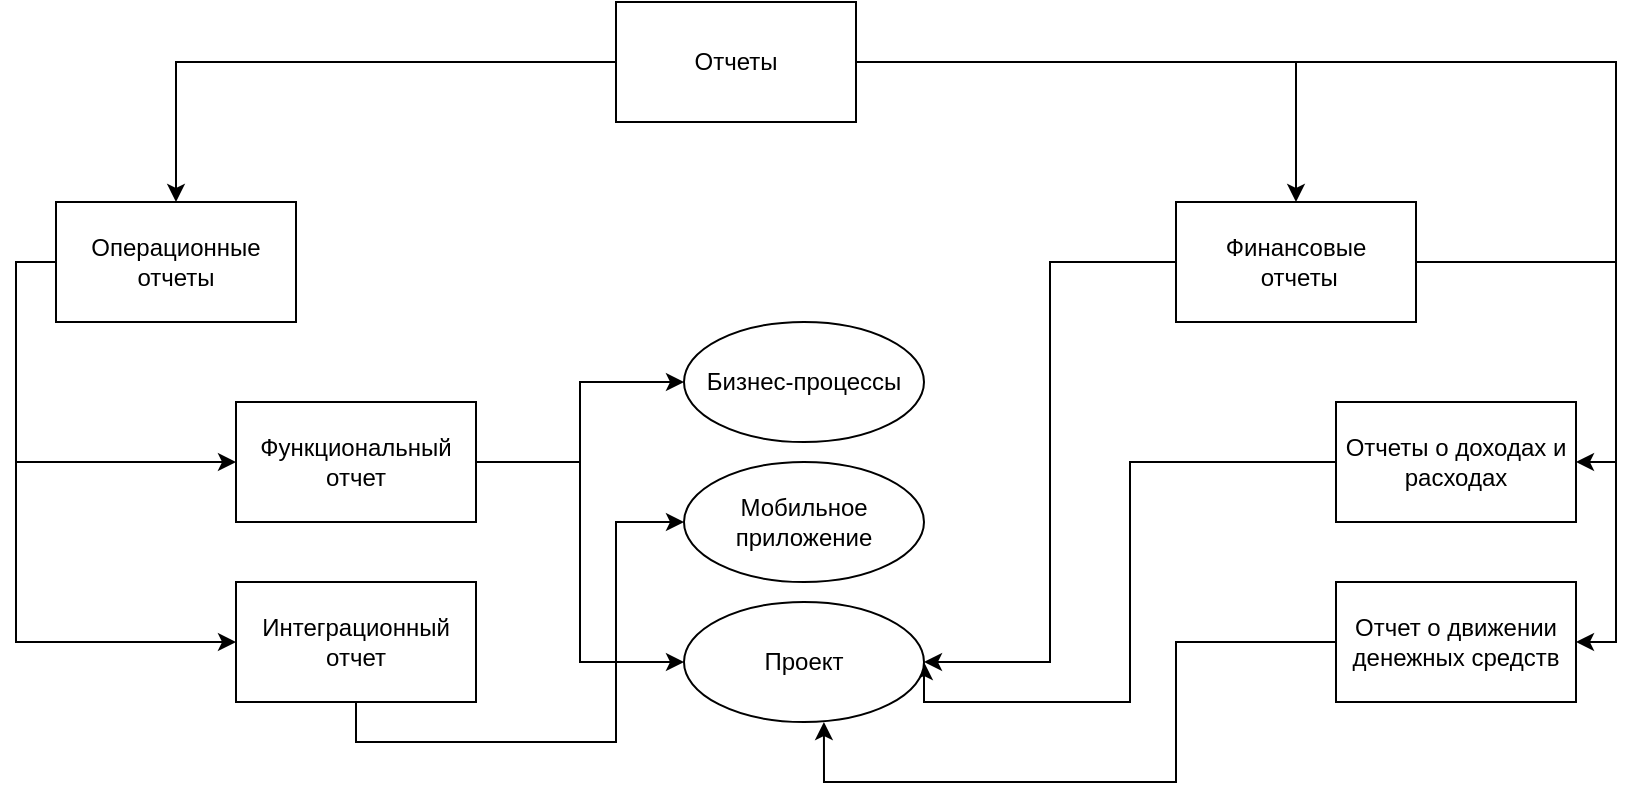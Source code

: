 <mxfile version="24.0.3" type="device">
  <diagram name="Страница — 1" id="x3yM7cVi0MjaEwVNj5n8">
    <mxGraphModel dx="1674" dy="751" grid="1" gridSize="10" guides="1" tooltips="1" connect="1" arrows="1" fold="1" page="1" pageScale="1" pageWidth="827" pageHeight="1169" math="0" shadow="0">
      <root>
        <mxCell id="0" />
        <mxCell id="1" parent="0" />
        <mxCell id="gHt9KPlCNGltElpXhwQw-12" style="edgeStyle=orthogonalEdgeStyle;rounded=0;orthogonalLoop=1;jettySize=auto;html=1;exitX=0;exitY=0.5;exitDx=0;exitDy=0;entryX=0.5;entryY=0;entryDx=0;entryDy=0;" edge="1" parent="1" source="gHt9KPlCNGltElpXhwQw-1" target="gHt9KPlCNGltElpXhwQw-2">
          <mxGeometry relative="1" as="geometry" />
        </mxCell>
        <mxCell id="gHt9KPlCNGltElpXhwQw-13" style="edgeStyle=orthogonalEdgeStyle;rounded=0;orthogonalLoop=1;jettySize=auto;html=1;exitX=1;exitY=0.5;exitDx=0;exitDy=0;entryX=0.5;entryY=0;entryDx=0;entryDy=0;" edge="1" parent="1" source="gHt9KPlCNGltElpXhwQw-1" target="gHt9KPlCNGltElpXhwQw-3">
          <mxGeometry relative="1" as="geometry" />
        </mxCell>
        <mxCell id="gHt9KPlCNGltElpXhwQw-18" style="edgeStyle=orthogonalEdgeStyle;rounded=0;orthogonalLoop=1;jettySize=auto;html=1;exitX=1;exitY=0.5;exitDx=0;exitDy=0;entryX=1;entryY=0.5;entryDx=0;entryDy=0;" edge="1" parent="1" source="gHt9KPlCNGltElpXhwQw-1" target="gHt9KPlCNGltElpXhwQw-7">
          <mxGeometry relative="1" as="geometry" />
        </mxCell>
        <mxCell id="gHt9KPlCNGltElpXhwQw-1" value="Отчеты" style="rounded=0;whiteSpace=wrap;html=1;" vertex="1" parent="1">
          <mxGeometry x="320" y="90" width="120" height="60" as="geometry" />
        </mxCell>
        <mxCell id="gHt9KPlCNGltElpXhwQw-14" style="edgeStyle=orthogonalEdgeStyle;rounded=0;orthogonalLoop=1;jettySize=auto;html=1;exitX=0;exitY=0.5;exitDx=0;exitDy=0;entryX=0;entryY=0.5;entryDx=0;entryDy=0;" edge="1" parent="1" source="gHt9KPlCNGltElpXhwQw-2" target="gHt9KPlCNGltElpXhwQw-4">
          <mxGeometry relative="1" as="geometry" />
        </mxCell>
        <mxCell id="gHt9KPlCNGltElpXhwQw-15" style="edgeStyle=orthogonalEdgeStyle;rounded=0;orthogonalLoop=1;jettySize=auto;html=1;exitX=0;exitY=0.5;exitDx=0;exitDy=0;entryX=0;entryY=0.5;entryDx=0;entryDy=0;" edge="1" parent="1" source="gHt9KPlCNGltElpXhwQw-2" target="gHt9KPlCNGltElpXhwQw-5">
          <mxGeometry relative="1" as="geometry" />
        </mxCell>
        <mxCell id="gHt9KPlCNGltElpXhwQw-2" value="Операционные отчеты" style="rounded=0;whiteSpace=wrap;html=1;" vertex="1" parent="1">
          <mxGeometry x="40" y="190" width="120" height="60" as="geometry" />
        </mxCell>
        <mxCell id="gHt9KPlCNGltElpXhwQw-17" style="edgeStyle=orthogonalEdgeStyle;rounded=0;orthogonalLoop=1;jettySize=auto;html=1;exitX=1;exitY=0.5;exitDx=0;exitDy=0;entryX=1;entryY=0.5;entryDx=0;entryDy=0;" edge="1" parent="1" source="gHt9KPlCNGltElpXhwQw-3" target="gHt9KPlCNGltElpXhwQw-6">
          <mxGeometry relative="1" as="geometry">
            <mxPoint x="790" y="270" as="targetPoint" />
          </mxGeometry>
        </mxCell>
        <mxCell id="gHt9KPlCNGltElpXhwQw-23" style="edgeStyle=orthogonalEdgeStyle;rounded=0;orthogonalLoop=1;jettySize=auto;html=1;exitX=0;exitY=0.5;exitDx=0;exitDy=0;entryX=1;entryY=0.5;entryDx=0;entryDy=0;" edge="1" parent="1" source="gHt9KPlCNGltElpXhwQw-3" target="gHt9KPlCNGltElpXhwQw-11">
          <mxGeometry relative="1" as="geometry" />
        </mxCell>
        <mxCell id="gHt9KPlCNGltElpXhwQw-3" value="&lt;div&gt;Финансовые&lt;/div&gt;&lt;div&gt;&amp;nbsp;отчеты&lt;/div&gt;" style="rounded=0;whiteSpace=wrap;html=1;" vertex="1" parent="1">
          <mxGeometry x="600" y="190" width="120" height="60" as="geometry" />
        </mxCell>
        <mxCell id="gHt9KPlCNGltElpXhwQw-19" style="edgeStyle=orthogonalEdgeStyle;rounded=0;orthogonalLoop=1;jettySize=auto;html=1;exitX=1;exitY=0.5;exitDx=0;exitDy=0;entryX=0;entryY=0.5;entryDx=0;entryDy=0;" edge="1" parent="1" source="gHt9KPlCNGltElpXhwQw-4" target="gHt9KPlCNGltElpXhwQw-9">
          <mxGeometry relative="1" as="geometry" />
        </mxCell>
        <mxCell id="gHt9KPlCNGltElpXhwQw-21" style="edgeStyle=orthogonalEdgeStyle;rounded=0;orthogonalLoop=1;jettySize=auto;html=1;exitX=1;exitY=0.5;exitDx=0;exitDy=0;entryX=0;entryY=0.5;entryDx=0;entryDy=0;" edge="1" parent="1" source="gHt9KPlCNGltElpXhwQw-4" target="gHt9KPlCNGltElpXhwQw-11">
          <mxGeometry relative="1" as="geometry" />
        </mxCell>
        <mxCell id="gHt9KPlCNGltElpXhwQw-4" value="Функциональный отчет" style="rounded=0;whiteSpace=wrap;html=1;" vertex="1" parent="1">
          <mxGeometry x="130" y="290" width="120" height="60" as="geometry" />
        </mxCell>
        <mxCell id="gHt9KPlCNGltElpXhwQw-22" style="edgeStyle=orthogonalEdgeStyle;rounded=0;orthogonalLoop=1;jettySize=auto;html=1;exitX=0.5;exitY=1;exitDx=0;exitDy=0;" edge="1" parent="1" source="gHt9KPlCNGltElpXhwQw-5" target="gHt9KPlCNGltElpXhwQw-10">
          <mxGeometry relative="1" as="geometry">
            <Array as="points">
              <mxPoint x="190" y="460" />
              <mxPoint x="320" y="460" />
              <mxPoint x="320" y="350" />
            </Array>
          </mxGeometry>
        </mxCell>
        <mxCell id="gHt9KPlCNGltElpXhwQw-5" value="Интеграционный отчет" style="rounded=0;whiteSpace=wrap;html=1;" vertex="1" parent="1">
          <mxGeometry x="130" y="380" width="120" height="60" as="geometry" />
        </mxCell>
        <mxCell id="gHt9KPlCNGltElpXhwQw-24" style="edgeStyle=orthogonalEdgeStyle;rounded=0;orthogonalLoop=1;jettySize=auto;html=1;exitX=0;exitY=0.5;exitDx=0;exitDy=0;entryX=1;entryY=0.5;entryDx=0;entryDy=0;" edge="1" parent="1" source="gHt9KPlCNGltElpXhwQw-6" target="gHt9KPlCNGltElpXhwQw-11">
          <mxGeometry relative="1" as="geometry">
            <Array as="points">
              <mxPoint x="577" y="320" />
              <mxPoint x="577" y="440" />
              <mxPoint x="474" y="440" />
            </Array>
          </mxGeometry>
        </mxCell>
        <mxCell id="gHt9KPlCNGltElpXhwQw-6" value="Отчеты о доходах и расходах" style="rounded=0;whiteSpace=wrap;html=1;" vertex="1" parent="1">
          <mxGeometry x="680" y="290" width="120" height="60" as="geometry" />
        </mxCell>
        <mxCell id="gHt9KPlCNGltElpXhwQw-7" value="Отчет о движении денежных средств" style="rounded=0;whiteSpace=wrap;html=1;" vertex="1" parent="1">
          <mxGeometry x="680" y="380" width="120" height="60" as="geometry" />
        </mxCell>
        <mxCell id="gHt9KPlCNGltElpXhwQw-9" value="Бизнес-процессы" style="ellipse;whiteSpace=wrap;html=1;" vertex="1" parent="1">
          <mxGeometry x="354" y="250" width="120" height="60" as="geometry" />
        </mxCell>
        <mxCell id="gHt9KPlCNGltElpXhwQw-10" value="Мобильное приложение" style="ellipse;whiteSpace=wrap;html=1;" vertex="1" parent="1">
          <mxGeometry x="354" y="320" width="120" height="60" as="geometry" />
        </mxCell>
        <mxCell id="gHt9KPlCNGltElpXhwQw-11" value="Проект" style="ellipse;whiteSpace=wrap;html=1;" vertex="1" parent="1">
          <mxGeometry x="354" y="390" width="120" height="60" as="geometry" />
        </mxCell>
        <mxCell id="gHt9KPlCNGltElpXhwQw-25" style="edgeStyle=orthogonalEdgeStyle;rounded=0;orthogonalLoop=1;jettySize=auto;html=1;exitX=0;exitY=0.5;exitDx=0;exitDy=0;entryX=0.583;entryY=1;entryDx=0;entryDy=0;entryPerimeter=0;" edge="1" parent="1" source="gHt9KPlCNGltElpXhwQw-7" target="gHt9KPlCNGltElpXhwQw-11">
          <mxGeometry relative="1" as="geometry">
            <Array as="points">
              <mxPoint x="600" y="410" />
              <mxPoint x="600" y="480" />
              <mxPoint x="424" y="480" />
            </Array>
          </mxGeometry>
        </mxCell>
      </root>
    </mxGraphModel>
  </diagram>
</mxfile>
